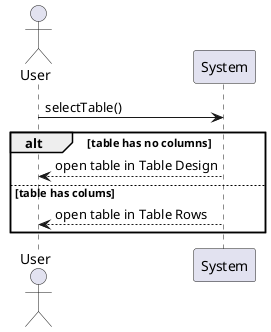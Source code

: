 @startuml
Actor User
User -> System: selectTable()
alt table has no columns
    System --> User:open table in Table Design
else table has colums
    System --> User:open table in Table Rows
end


@enduml